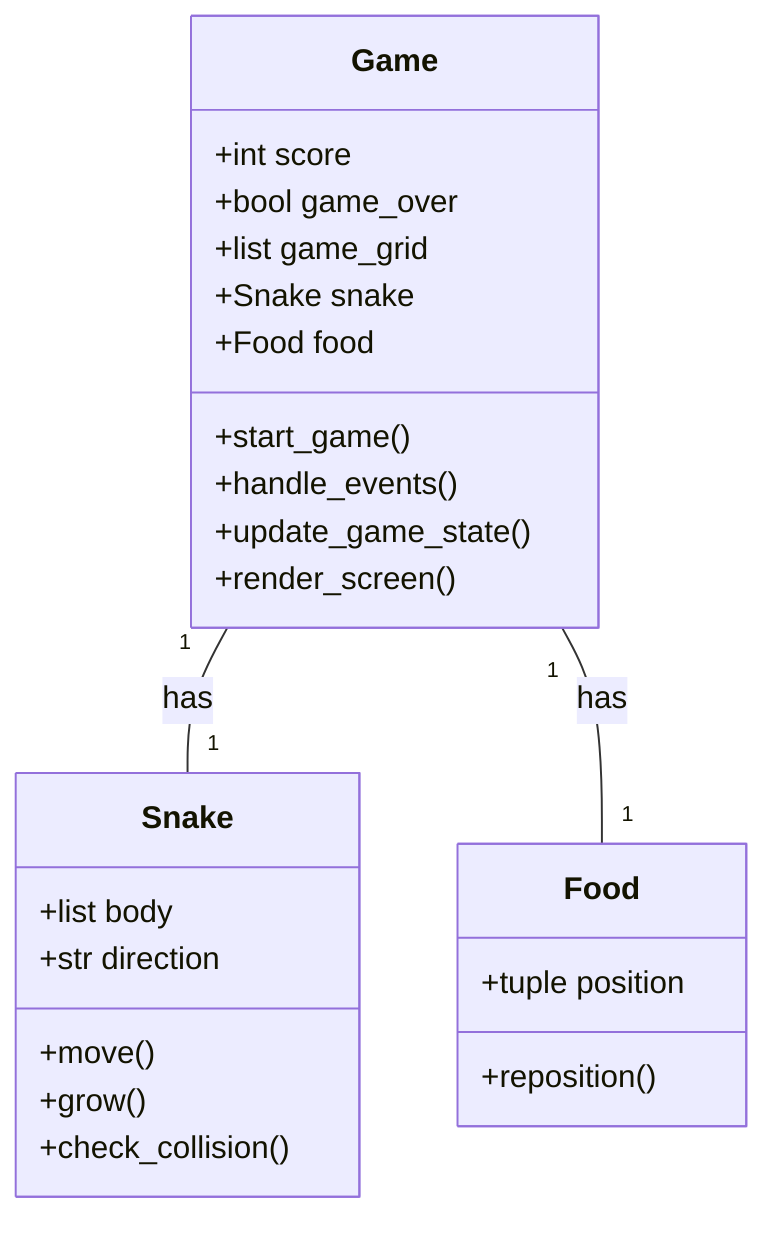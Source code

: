 classDiagram
    class Game{
        +int score
        +bool game_over
        +list game_grid
        +Snake snake
        +Food food
        +start_game()
        +handle_events()
        +update_game_state()
        +render_screen()
    }
    class Snake{
        +list body
        +str direction
        +move()
        +grow()
        +check_collision()
    }
    class Food{
        +tuple position
        +reposition()
    }
    Game "1" -- "1" Snake: has
    Game "1" -- "1" Food: has